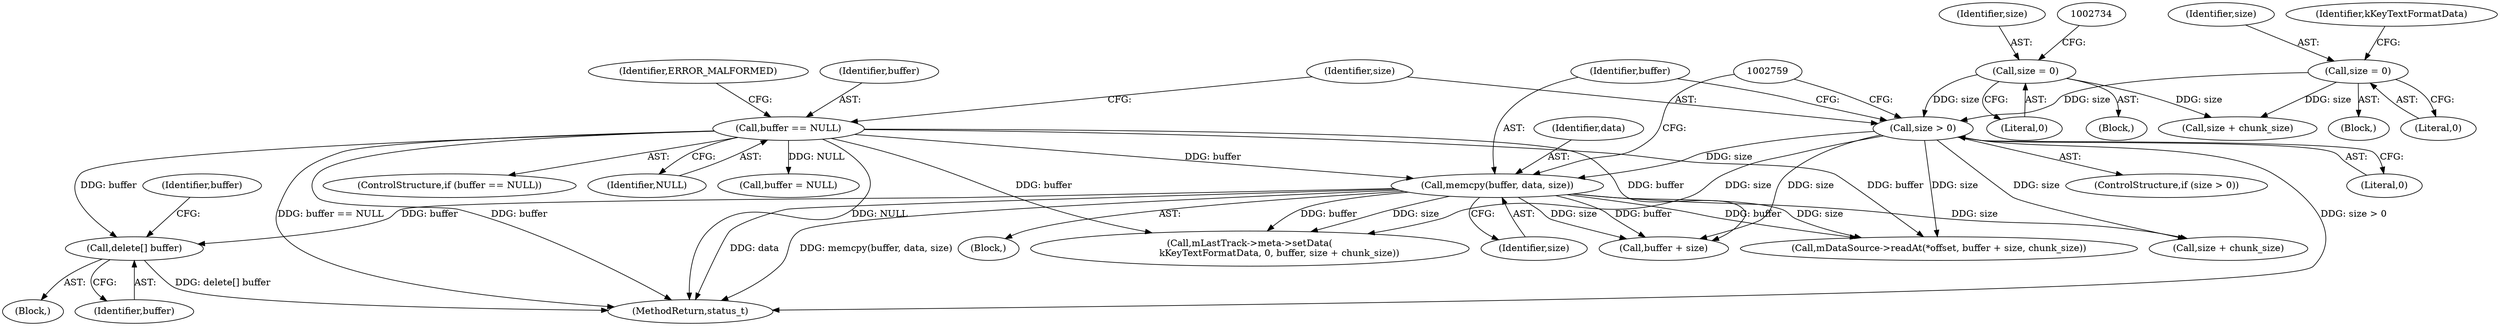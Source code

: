 digraph "0_Android_f4a88c8ed4f8186b3d6e2852993e063fc33ff231@API" {
"1002769" [label="(Call,delete[] buffer)"];
"1002741" [label="(Call,buffer == NULL)"];
"1002752" [label="(Call,memcpy(buffer, data, size))"];
"1002748" [label="(Call,size > 0)"];
"1002730" [label="(Call,size = 0)"];
"1002716" [label="(Call,size = 0)"];
"1002718" [label="(Literal,0)"];
"1002772" [label="(Identifier,buffer)"];
"1002770" [label="(Identifier,buffer)"];
"1002740" [label="(ControlStructure,if (buffer == NULL))"];
"1002780" [label="(Call,mLastTrack->meta->setData(\n                    kKeyTextFormatData, 0, buffer, size + chunk_size))"];
"1002746" [label="(Identifier,ERROR_MALFORMED)"];
"1002751" [label="(Block,)"];
"1002743" [label="(Identifier,NULL)"];
"1002731" [label="(Identifier,size)"];
"1002742" [label="(Identifier,buffer)"];
"1002750" [label="(Literal,0)"];
"1002717" [label="(Identifier,size)"];
"1002769" [label="(Call,delete[] buffer)"];
"1002730" [label="(Call,size = 0)"];
"1002749" [label="(Identifier,size)"];
"1002748" [label="(Call,size > 0)"];
"1002752" [label="(Call,memcpy(buffer, data, size))"];
"1002771" [label="(Call,buffer = NULL)"];
"1002729" [label="(Block,)"];
"1002712" [label="(Block,)"];
"1002760" [label="(Call,mDataSource->readAt(*offset, buffer + size, chunk_size))"];
"1002784" [label="(Call,size + chunk_size)"];
"1002754" [label="(Identifier,data)"];
"1002732" [label="(Literal,0)"];
"1002741" [label="(Call,buffer == NULL)"];
"1002768" [label="(Block,)"];
"1002753" [label="(Identifier,buffer)"];
"1002911" [label="(MethodReturn,status_t)"];
"1002747" [label="(ControlStructure,if (size > 0))"];
"1002716" [label="(Call,size = 0)"];
"1002737" [label="(Call,size + chunk_size)"];
"1002763" [label="(Call,buffer + size)"];
"1002755" [label="(Identifier,size)"];
"1002722" [label="(Identifier,kKeyTextFormatData)"];
"1002769" -> "1002768"  [label="AST: "];
"1002769" -> "1002770"  [label="CFG: "];
"1002770" -> "1002769"  [label="AST: "];
"1002772" -> "1002769"  [label="CFG: "];
"1002769" -> "1002911"  [label="DDG: delete[] buffer"];
"1002741" -> "1002769"  [label="DDG: buffer"];
"1002752" -> "1002769"  [label="DDG: buffer"];
"1002741" -> "1002740"  [label="AST: "];
"1002741" -> "1002743"  [label="CFG: "];
"1002742" -> "1002741"  [label="AST: "];
"1002743" -> "1002741"  [label="AST: "];
"1002746" -> "1002741"  [label="CFG: "];
"1002749" -> "1002741"  [label="CFG: "];
"1002741" -> "1002911"  [label="DDG: buffer"];
"1002741" -> "1002911"  [label="DDG: NULL"];
"1002741" -> "1002911"  [label="DDG: buffer == NULL"];
"1002741" -> "1002752"  [label="DDG: buffer"];
"1002741" -> "1002760"  [label="DDG: buffer"];
"1002741" -> "1002763"  [label="DDG: buffer"];
"1002741" -> "1002771"  [label="DDG: NULL"];
"1002741" -> "1002780"  [label="DDG: buffer"];
"1002752" -> "1002751"  [label="AST: "];
"1002752" -> "1002755"  [label="CFG: "];
"1002753" -> "1002752"  [label="AST: "];
"1002754" -> "1002752"  [label="AST: "];
"1002755" -> "1002752"  [label="AST: "];
"1002759" -> "1002752"  [label="CFG: "];
"1002752" -> "1002911"  [label="DDG: data"];
"1002752" -> "1002911"  [label="DDG: memcpy(buffer, data, size)"];
"1002748" -> "1002752"  [label="DDG: size"];
"1002752" -> "1002760"  [label="DDG: buffer"];
"1002752" -> "1002760"  [label="DDG: size"];
"1002752" -> "1002763"  [label="DDG: buffer"];
"1002752" -> "1002763"  [label="DDG: size"];
"1002752" -> "1002780"  [label="DDG: buffer"];
"1002752" -> "1002780"  [label="DDG: size"];
"1002752" -> "1002784"  [label="DDG: size"];
"1002748" -> "1002747"  [label="AST: "];
"1002748" -> "1002750"  [label="CFG: "];
"1002749" -> "1002748"  [label="AST: "];
"1002750" -> "1002748"  [label="AST: "];
"1002753" -> "1002748"  [label="CFG: "];
"1002759" -> "1002748"  [label="CFG: "];
"1002748" -> "1002911"  [label="DDG: size > 0"];
"1002730" -> "1002748"  [label="DDG: size"];
"1002716" -> "1002748"  [label="DDG: size"];
"1002748" -> "1002760"  [label="DDG: size"];
"1002748" -> "1002763"  [label="DDG: size"];
"1002748" -> "1002780"  [label="DDG: size"];
"1002748" -> "1002784"  [label="DDG: size"];
"1002730" -> "1002729"  [label="AST: "];
"1002730" -> "1002732"  [label="CFG: "];
"1002731" -> "1002730"  [label="AST: "];
"1002732" -> "1002730"  [label="AST: "];
"1002734" -> "1002730"  [label="CFG: "];
"1002730" -> "1002737"  [label="DDG: size"];
"1002716" -> "1002712"  [label="AST: "];
"1002716" -> "1002718"  [label="CFG: "];
"1002717" -> "1002716"  [label="AST: "];
"1002718" -> "1002716"  [label="AST: "];
"1002722" -> "1002716"  [label="CFG: "];
"1002716" -> "1002737"  [label="DDG: size"];
}
